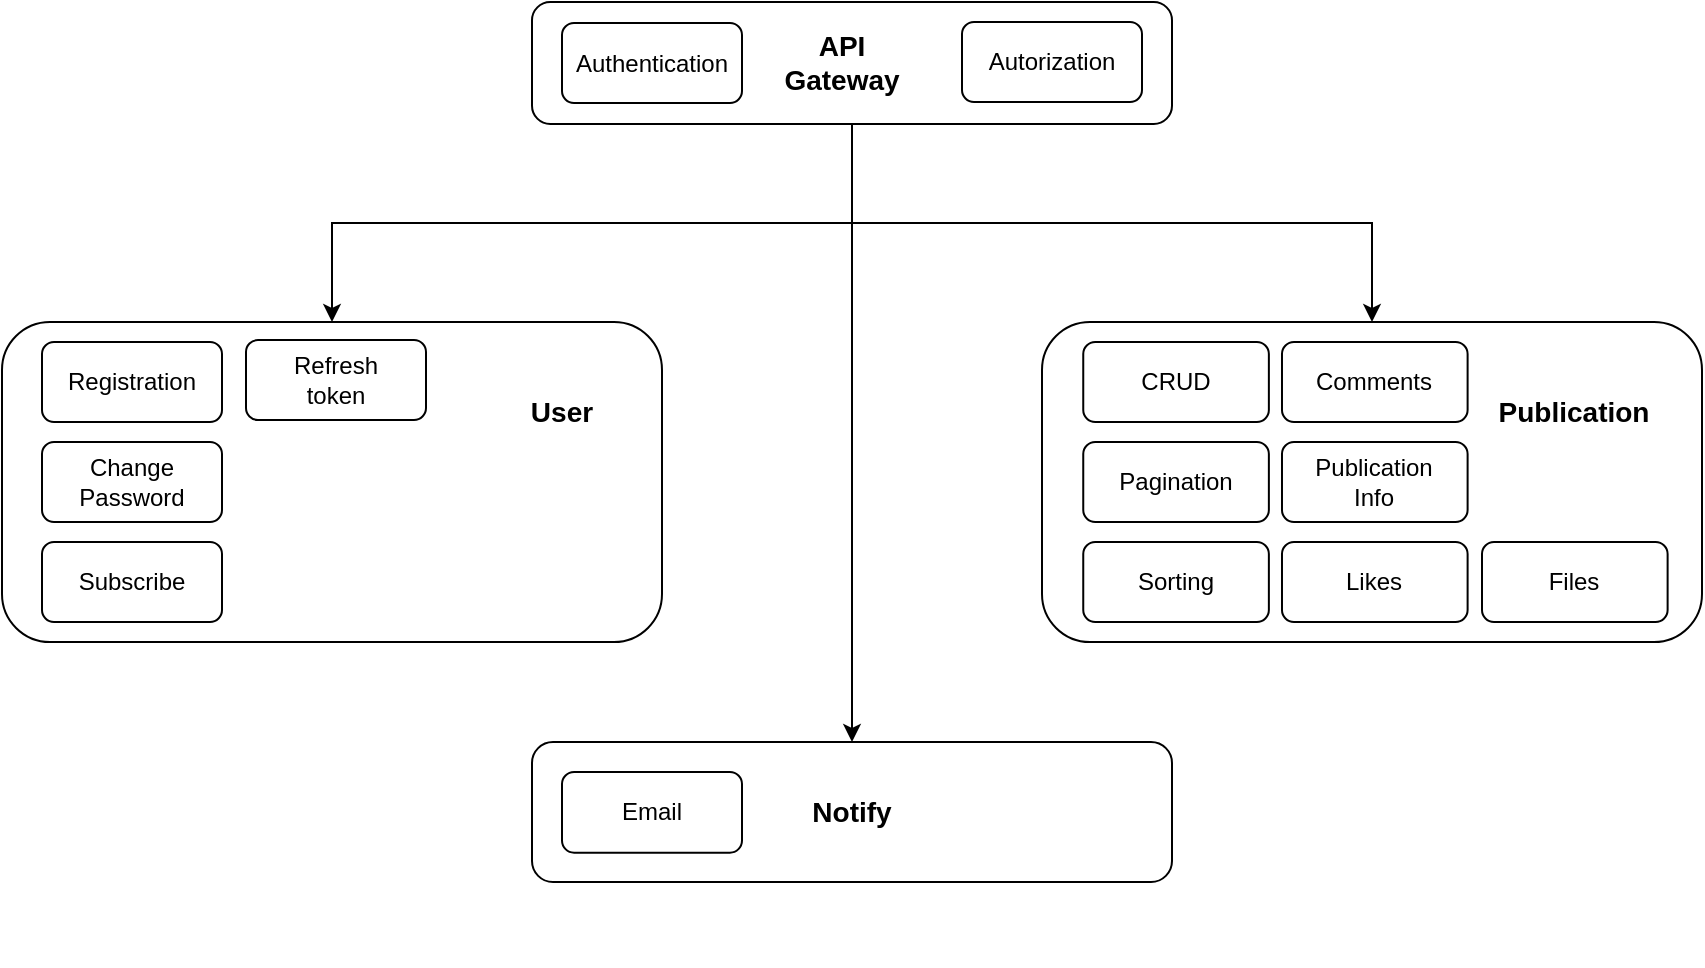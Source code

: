 <mxfile version="24.9.0">
  <diagram name="Page-1" id="L_Q5yOGBhHcVIsfCSGMb">
    <mxGraphModel dx="989" dy="514" grid="1" gridSize="10" guides="1" tooltips="1" connect="1" arrows="1" fold="1" page="1" pageScale="1" pageWidth="850" pageHeight="1100" math="0" shadow="0">
      <root>
        <mxCell id="0" />
        <mxCell id="1" parent="0" />
        <mxCell id="u80I8JTG1phymKyq04Kc-23" value="" style="group" parent="1" vertex="1" connectable="0">
          <mxGeometry y="240" width="330" height="160" as="geometry" />
        </mxCell>
        <mxCell id="u80I8JTG1phymKyq04Kc-1" value="" style="rounded=1;whiteSpace=wrap;html=1;" parent="u80I8JTG1phymKyq04Kc-23" vertex="1">
          <mxGeometry width="330" height="160" as="geometry" />
        </mxCell>
        <mxCell id="u80I8JTG1phymKyq04Kc-2" value="&lt;font style=&quot;font-size: 14px;&quot;&gt;&lt;b&gt;User&lt;/b&gt;&lt;/font&gt;" style="text;html=1;strokeColor=none;fillColor=none;align=center;verticalAlign=middle;whiteSpace=wrap;rounded=0;" parent="u80I8JTG1phymKyq04Kc-23" vertex="1">
          <mxGeometry x="250" y="30" width="60" height="30" as="geometry" />
        </mxCell>
        <mxCell id="u80I8JTG1phymKyq04Kc-5" value="" style="group" parent="u80I8JTG1phymKyq04Kc-23" vertex="1" connectable="0">
          <mxGeometry x="20" y="10" width="90" height="40" as="geometry" />
        </mxCell>
        <mxCell id="u80I8JTG1phymKyq04Kc-3" value="" style="rounded=1;whiteSpace=wrap;html=1;" parent="u80I8JTG1phymKyq04Kc-5" vertex="1">
          <mxGeometry width="90" height="40" as="geometry" />
        </mxCell>
        <mxCell id="u80I8JTG1phymKyq04Kc-4" value="Registration" style="text;html=1;strokeColor=none;fillColor=none;align=center;verticalAlign=middle;whiteSpace=wrap;rounded=0;" parent="u80I8JTG1phymKyq04Kc-5" vertex="1">
          <mxGeometry x="15" y="5" width="60" height="30" as="geometry" />
        </mxCell>
        <mxCell id="u80I8JTG1phymKyq04Kc-6" value="" style="group" parent="u80I8JTG1phymKyq04Kc-23" vertex="1" connectable="0">
          <mxGeometry x="20" y="60" width="90" height="40" as="geometry" />
        </mxCell>
        <mxCell id="u80I8JTG1phymKyq04Kc-7" value="" style="rounded=1;whiteSpace=wrap;html=1;" parent="u80I8JTG1phymKyq04Kc-6" vertex="1">
          <mxGeometry width="90" height="40" as="geometry" />
        </mxCell>
        <mxCell id="u80I8JTG1phymKyq04Kc-8" value="Change Password" style="text;html=1;strokeColor=none;fillColor=none;align=center;verticalAlign=middle;whiteSpace=wrap;rounded=0;" parent="u80I8JTG1phymKyq04Kc-6" vertex="1">
          <mxGeometry x="15" y="5" width="60" height="30" as="geometry" />
        </mxCell>
        <mxCell id="u80I8JTG1phymKyq04Kc-16" value="" style="group" parent="u80I8JTG1phymKyq04Kc-23" vertex="1" connectable="0">
          <mxGeometry x="20" y="110" width="90" height="40" as="geometry" />
        </mxCell>
        <mxCell id="u80I8JTG1phymKyq04Kc-17" value="" style="rounded=1;whiteSpace=wrap;html=1;" parent="u80I8JTG1phymKyq04Kc-16" vertex="1">
          <mxGeometry width="90" height="40" as="geometry" />
        </mxCell>
        <mxCell id="u80I8JTG1phymKyq04Kc-18" value="Subscribe" style="text;html=1;strokeColor=none;fillColor=none;align=center;verticalAlign=middle;whiteSpace=wrap;rounded=0;" parent="u80I8JTG1phymKyq04Kc-16" vertex="1">
          <mxGeometry x="15" y="5" width="60" height="30" as="geometry" />
        </mxCell>
        <mxCell id="u80I8JTG1phymKyq04Kc-20" value="" style="group" parent="u80I8JTG1phymKyq04Kc-23" vertex="1" connectable="0">
          <mxGeometry x="122" y="9" width="90" height="40" as="geometry" />
        </mxCell>
        <mxCell id="u80I8JTG1phymKyq04Kc-21" value="" style="rounded=1;whiteSpace=wrap;html=1;" parent="u80I8JTG1phymKyq04Kc-20" vertex="1">
          <mxGeometry width="90" height="40" as="geometry" />
        </mxCell>
        <mxCell id="u80I8JTG1phymKyq04Kc-22" value="Refresh token" style="text;html=1;strokeColor=none;fillColor=none;align=center;verticalAlign=middle;whiteSpace=wrap;rounded=0;" parent="u80I8JTG1phymKyq04Kc-20" vertex="1">
          <mxGeometry x="15" y="5" width="60" height="30" as="geometry" />
        </mxCell>
        <mxCell id="u80I8JTG1phymKyq04Kc-24" value="" style="group;fontStyle=1" parent="1" vertex="1" connectable="0">
          <mxGeometry x="520" y="240" width="330" height="160" as="geometry" />
        </mxCell>
        <mxCell id="u80I8JTG1phymKyq04Kc-25" value="" style="rounded=1;whiteSpace=wrap;html=1;" parent="u80I8JTG1phymKyq04Kc-24" vertex="1">
          <mxGeometry width="330" height="160" as="geometry" />
        </mxCell>
        <mxCell id="u80I8JTG1phymKyq04Kc-26" value="&lt;span style=&quot;font-size: 14px;&quot;&gt;&lt;b&gt;Publication&lt;/b&gt;&lt;/span&gt;" style="text;html=1;strokeColor=none;fillColor=none;align=center;verticalAlign=middle;whiteSpace=wrap;rounded=0;" parent="u80I8JTG1phymKyq04Kc-24" vertex="1">
          <mxGeometry x="235.47" y="30" width="61.875" height="30" as="geometry" />
        </mxCell>
        <mxCell id="u80I8JTG1phymKyq04Kc-27" value="" style="group" parent="u80I8JTG1phymKyq04Kc-24" vertex="1" connectable="0">
          <mxGeometry x="20.625" y="10" width="92.812" height="40" as="geometry" />
        </mxCell>
        <mxCell id="u80I8JTG1phymKyq04Kc-28" value="" style="rounded=1;whiteSpace=wrap;html=1;" parent="u80I8JTG1phymKyq04Kc-27" vertex="1">
          <mxGeometry width="92.812" height="40" as="geometry" />
        </mxCell>
        <mxCell id="u80I8JTG1phymKyq04Kc-29" value="CRUD" style="text;html=1;strokeColor=none;fillColor=none;align=center;verticalAlign=middle;whiteSpace=wrap;rounded=0;" parent="u80I8JTG1phymKyq04Kc-27" vertex="1">
          <mxGeometry x="15.469" y="5" width="61.875" height="30" as="geometry" />
        </mxCell>
        <mxCell id="u80I8JTG1phymKyq04Kc-30" value="" style="group" parent="u80I8JTG1phymKyq04Kc-24" vertex="1" connectable="0">
          <mxGeometry x="20.625" y="60" width="92.812" height="40" as="geometry" />
        </mxCell>
        <mxCell id="u80I8JTG1phymKyq04Kc-31" value="" style="rounded=1;whiteSpace=wrap;html=1;" parent="u80I8JTG1phymKyq04Kc-30" vertex="1">
          <mxGeometry width="92.812" height="40" as="geometry" />
        </mxCell>
        <mxCell id="u80I8JTG1phymKyq04Kc-32" value="Pagination" style="text;html=1;strokeColor=none;fillColor=none;align=center;verticalAlign=middle;whiteSpace=wrap;rounded=0;" parent="u80I8JTG1phymKyq04Kc-30" vertex="1">
          <mxGeometry x="15.469" y="5" width="61.875" height="30" as="geometry" />
        </mxCell>
        <mxCell id="u80I8JTG1phymKyq04Kc-33" value="" style="group" parent="u80I8JTG1phymKyq04Kc-24" vertex="1" connectable="0">
          <mxGeometry x="20.625" y="110" width="92.812" height="40" as="geometry" />
        </mxCell>
        <mxCell id="u80I8JTG1phymKyq04Kc-34" value="" style="rounded=1;whiteSpace=wrap;html=1;" parent="u80I8JTG1phymKyq04Kc-33" vertex="1">
          <mxGeometry width="92.812" height="40" as="geometry" />
        </mxCell>
        <mxCell id="u80I8JTG1phymKyq04Kc-35" value="Sorting" style="text;html=1;strokeColor=none;fillColor=none;align=center;verticalAlign=middle;whiteSpace=wrap;rounded=0;" parent="u80I8JTG1phymKyq04Kc-33" vertex="1">
          <mxGeometry x="15.469" y="5" width="61.875" height="30" as="geometry" />
        </mxCell>
        <mxCell id="u80I8JTG1phymKyq04Kc-36" value="" style="group" parent="u80I8JTG1phymKyq04Kc-24" vertex="1" connectable="0">
          <mxGeometry x="119.996" y="60" width="92.812" height="40" as="geometry" />
        </mxCell>
        <mxCell id="u80I8JTG1phymKyq04Kc-37" value="" style="rounded=1;whiteSpace=wrap;html=1;" parent="u80I8JTG1phymKyq04Kc-36" vertex="1">
          <mxGeometry width="92.812" height="40" as="geometry" />
        </mxCell>
        <mxCell id="u80I8JTG1phymKyq04Kc-38" value="Publication Info" style="text;html=1;strokeColor=none;fillColor=none;align=center;verticalAlign=middle;whiteSpace=wrap;rounded=0;" parent="u80I8JTG1phymKyq04Kc-36" vertex="1">
          <mxGeometry x="15.469" y="5" width="61.875" height="30" as="geometry" />
        </mxCell>
        <mxCell id="u80I8JTG1phymKyq04Kc-39" value="" style="group" parent="u80I8JTG1phymKyq04Kc-24" vertex="1" connectable="0">
          <mxGeometry x="119.996" y="110" width="92.812" height="40" as="geometry" />
        </mxCell>
        <mxCell id="u80I8JTG1phymKyq04Kc-40" value="" style="rounded=1;whiteSpace=wrap;html=1;" parent="u80I8JTG1phymKyq04Kc-39" vertex="1">
          <mxGeometry width="92.812" height="40" as="geometry" />
        </mxCell>
        <mxCell id="u80I8JTG1phymKyq04Kc-41" value="Likes" style="text;html=1;strokeColor=none;fillColor=none;align=center;verticalAlign=middle;whiteSpace=wrap;rounded=0;" parent="u80I8JTG1phymKyq04Kc-39" vertex="1">
          <mxGeometry x="15.469" y="5" width="61.875" height="30" as="geometry" />
        </mxCell>
        <mxCell id="u80I8JTG1phymKyq04Kc-42" value="" style="group" parent="u80I8JTG1phymKyq04Kc-24" vertex="1" connectable="0">
          <mxGeometry x="119.993" y="10" width="92.812" height="40" as="geometry" />
        </mxCell>
        <mxCell id="u80I8JTG1phymKyq04Kc-43" value="" style="rounded=1;whiteSpace=wrap;html=1;" parent="u80I8JTG1phymKyq04Kc-42" vertex="1">
          <mxGeometry width="92.812" height="40" as="geometry" />
        </mxCell>
        <mxCell id="u80I8JTG1phymKyq04Kc-44" value="Comments" style="text;html=1;strokeColor=none;fillColor=none;align=center;verticalAlign=middle;whiteSpace=wrap;rounded=0;" parent="u80I8JTG1phymKyq04Kc-42" vertex="1">
          <mxGeometry x="15.469" y="5" width="61.875" height="30" as="geometry" />
        </mxCell>
        <mxCell id="_DZgbt-9Jb7f6YJ6m94F-2" value="" style="group" parent="u80I8JTG1phymKyq04Kc-24" vertex="1" connectable="0">
          <mxGeometry x="219.999" y="110" width="92.812" height="40" as="geometry" />
        </mxCell>
        <mxCell id="_DZgbt-9Jb7f6YJ6m94F-3" value="" style="rounded=1;whiteSpace=wrap;html=1;" parent="_DZgbt-9Jb7f6YJ6m94F-2" vertex="1">
          <mxGeometry width="92.812" height="40" as="geometry" />
        </mxCell>
        <mxCell id="_DZgbt-9Jb7f6YJ6m94F-4" value="Files" style="text;html=1;strokeColor=none;fillColor=none;align=center;verticalAlign=middle;whiteSpace=wrap;rounded=0;" parent="_DZgbt-9Jb7f6YJ6m94F-2" vertex="1">
          <mxGeometry x="15.469" y="5" width="61.875" height="30" as="geometry" />
        </mxCell>
        <mxCell id="u80I8JTG1phymKyq04Kc-74" value="" style="group" parent="1" vertex="1" connectable="0">
          <mxGeometry x="265" y="450" width="320" height="112" as="geometry" />
        </mxCell>
        <mxCell id="u80I8JTG1phymKyq04Kc-46" value="" style="rounded=1;whiteSpace=wrap;html=1;" parent="u80I8JTG1phymKyq04Kc-74" vertex="1">
          <mxGeometry width="320" height="70" as="geometry" />
        </mxCell>
        <mxCell id="u80I8JTG1phymKyq04Kc-47" value="&lt;span style=&quot;font-size: 14px;&quot;&gt;&lt;b&gt;Notify&lt;/b&gt;&lt;/span&gt;" style="text;html=1;strokeColor=none;fillColor=none;align=center;verticalAlign=middle;whiteSpace=wrap;rounded=0;" parent="u80I8JTG1phymKyq04Kc-74" vertex="1">
          <mxGeometry x="130" y="20.005" width="60" height="30.27" as="geometry" />
        </mxCell>
        <mxCell id="u80I8JTG1phymKyq04Kc-51" value="" style="group" parent="u80I8JTG1phymKyq04Kc-74" vertex="1" connectable="0">
          <mxGeometry x="15" y="14.961" width="90" height="40.36" as="geometry" />
        </mxCell>
        <mxCell id="NWJaw2FiZkiSzMT5Y_5t-4" value="" style="group" vertex="1" connectable="0" parent="u80I8JTG1phymKyq04Kc-51">
          <mxGeometry width="90" height="40.36" as="geometry" />
        </mxCell>
        <mxCell id="NWJaw2FiZkiSzMT5Y_5t-7" value="" style="group" vertex="1" connectable="0" parent="NWJaw2FiZkiSzMT5Y_5t-4">
          <mxGeometry width="90" height="40.36" as="geometry" />
        </mxCell>
        <mxCell id="u80I8JTG1phymKyq04Kc-52" value="" style="rounded=1;whiteSpace=wrap;html=1;" parent="NWJaw2FiZkiSzMT5Y_5t-7" vertex="1">
          <mxGeometry width="90" height="40.36" as="geometry" />
        </mxCell>
        <mxCell id="u80I8JTG1phymKyq04Kc-53" value="Email" style="text;html=1;strokeColor=none;fillColor=none;align=center;verticalAlign=middle;whiteSpace=wrap;rounded=0;" parent="NWJaw2FiZkiSzMT5Y_5t-7" vertex="1">
          <mxGeometry x="15" y="5.045" width="60" height="30.27" as="geometry" />
        </mxCell>
        <mxCell id="u80I8JTG1phymKyq04Kc-76" value="" style="group" parent="1" vertex="1" connectable="0">
          <mxGeometry x="265" y="80" width="320" height="61" as="geometry" />
        </mxCell>
        <mxCell id="u80I8JTG1phymKyq04Kc-77" value="" style="rounded=1;whiteSpace=wrap;html=1;" parent="u80I8JTG1phymKyq04Kc-76" vertex="1">
          <mxGeometry width="320" height="61" as="geometry" />
        </mxCell>
        <mxCell id="u80I8JTG1phymKyq04Kc-78" value="&lt;span style=&quot;font-size: 14px;&quot;&gt;&lt;b&gt;API Gateway&lt;/b&gt;&lt;/span&gt;" style="text;html=1;strokeColor=none;fillColor=none;align=center;verticalAlign=middle;whiteSpace=wrap;rounded=0;" parent="u80I8JTG1phymKyq04Kc-76" vertex="1">
          <mxGeometry x="125" y="15" width="60" height="30" as="geometry" />
        </mxCell>
        <mxCell id="NWJaw2FiZkiSzMT5Y_5t-1" value="" style="group" vertex="1" connectable="0" parent="u80I8JTG1phymKyq04Kc-76">
          <mxGeometry x="215" y="10" width="90" height="40" as="geometry" />
        </mxCell>
        <mxCell id="u80I8JTG1phymKyq04Kc-80" value="" style="rounded=1;whiteSpace=wrap;html=1;" parent="NWJaw2FiZkiSzMT5Y_5t-1" vertex="1">
          <mxGeometry width="90" height="40" as="geometry" />
        </mxCell>
        <mxCell id="u80I8JTG1phymKyq04Kc-81" value="Autorization" style="text;html=1;strokeColor=none;fillColor=none;align=center;verticalAlign=middle;whiteSpace=wrap;rounded=0;" parent="NWJaw2FiZkiSzMT5Y_5t-1" vertex="1">
          <mxGeometry x="15" y="5" width="60" height="30" as="geometry" />
        </mxCell>
        <mxCell id="NWJaw2FiZkiSzMT5Y_5t-15" value="" style="group" vertex="1" connectable="0" parent="u80I8JTG1phymKyq04Kc-76">
          <mxGeometry x="15" y="10.5" width="90" height="40" as="geometry" />
        </mxCell>
        <mxCell id="NWJaw2FiZkiSzMT5Y_5t-16" value="" style="rounded=1;whiteSpace=wrap;html=1;" vertex="1" parent="NWJaw2FiZkiSzMT5Y_5t-15">
          <mxGeometry width="90" height="40" as="geometry" />
        </mxCell>
        <mxCell id="NWJaw2FiZkiSzMT5Y_5t-17" value="Authentication" style="text;html=1;strokeColor=none;fillColor=none;align=center;verticalAlign=middle;whiteSpace=wrap;rounded=0;" vertex="1" parent="NWJaw2FiZkiSzMT5Y_5t-15">
          <mxGeometry x="15" y="5" width="60" height="30" as="geometry" />
        </mxCell>
        <mxCell id="u80I8JTG1phymKyq04Kc-83" style="edgeStyle=orthogonalEdgeStyle;rounded=0;orthogonalLoop=1;jettySize=auto;html=1;entryX=0.5;entryY=0;entryDx=0;entryDy=0;" parent="1" source="u80I8JTG1phymKyq04Kc-77" target="u80I8JTG1phymKyq04Kc-1" edge="1">
          <mxGeometry relative="1" as="geometry" />
        </mxCell>
        <mxCell id="u80I8JTG1phymKyq04Kc-84" style="edgeStyle=orthogonalEdgeStyle;rounded=0;orthogonalLoop=1;jettySize=auto;html=1;entryX=0.5;entryY=0;entryDx=0;entryDy=0;" parent="1" source="u80I8JTG1phymKyq04Kc-77" target="u80I8JTG1phymKyq04Kc-25" edge="1">
          <mxGeometry relative="1" as="geometry" />
        </mxCell>
        <mxCell id="u80I8JTG1phymKyq04Kc-85" style="edgeStyle=orthogonalEdgeStyle;rounded=0;orthogonalLoop=1;jettySize=auto;html=1;entryX=0.5;entryY=0;entryDx=0;entryDy=0;" parent="1" source="u80I8JTG1phymKyq04Kc-77" target="u80I8JTG1phymKyq04Kc-46" edge="1">
          <mxGeometry relative="1" as="geometry">
            <Array as="points">
              <mxPoint x="425" y="430" />
              <mxPoint x="425" y="430" />
            </Array>
          </mxGeometry>
        </mxCell>
      </root>
    </mxGraphModel>
  </diagram>
</mxfile>
